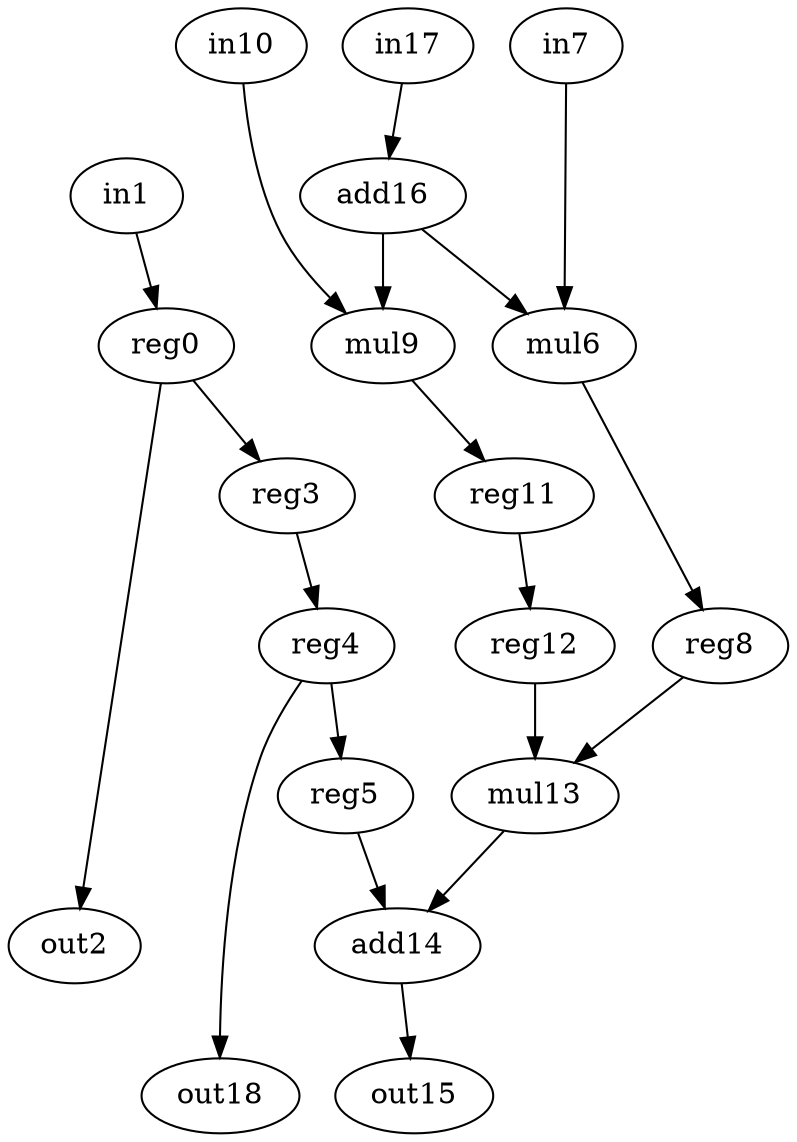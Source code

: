 digraph g {
0 [label = reg0;op = reg;]
1 [label = in1;op = in;]
2 [label = in10;op = in;]
3 [label = reg11;op = reg;]
4 [label = reg12;op = reg;]
5 [label = mul13;op = mul;]
6 [label = add14;op = add;]
7 [label = out15;op = out;]
8 [label = add16;op = addi;value = 2;]
9 [label = in17;op = in;]
10 [label = out18;op = out;]
11 [label = out2;op = out;]
12 [label = reg3;op = reg;]
13 [label = reg4;op = reg;]
14 [label = reg5;op = reg;]
15 [label = mul6;op = mul;]
16 [label = in7;op = in;]
17 [label = reg8;op = reg;]
18 [label = mul9;op = mul;]
0 -> 11 [port=0; weight=0;]
0 -> 12 [port=0; weight=0;]
12 -> 13 [port=0; weight=0;]
13 -> 10 [port=0; weight=0;]
13 -> 14 [port=0; weight=0;]
14 -> 6 [port=0; weight=0;]
5 -> 6 [port=1; weight=0;]
17 -> 5 [port=0; weight=0;]
15 -> 17 [port=0; weight=0;]
16 -> 15 [port=0; weight=0;]
8 -> 15 [port=1; weight=0;]
8 -> 18 [port=0; weight=1;]
2 -> 18 [port=1; weight=0;]
18 -> 3 [port=0; weight=0;]
3 -> 4 [port=0; weight=0;]
4 -> 5 [port=1; weight=2;]
9 -> 8 [port=0; weight=0;]
6 -> 7 [port=0; weight=0;]
1 -> 0 [port=0; weight=0;]
}
